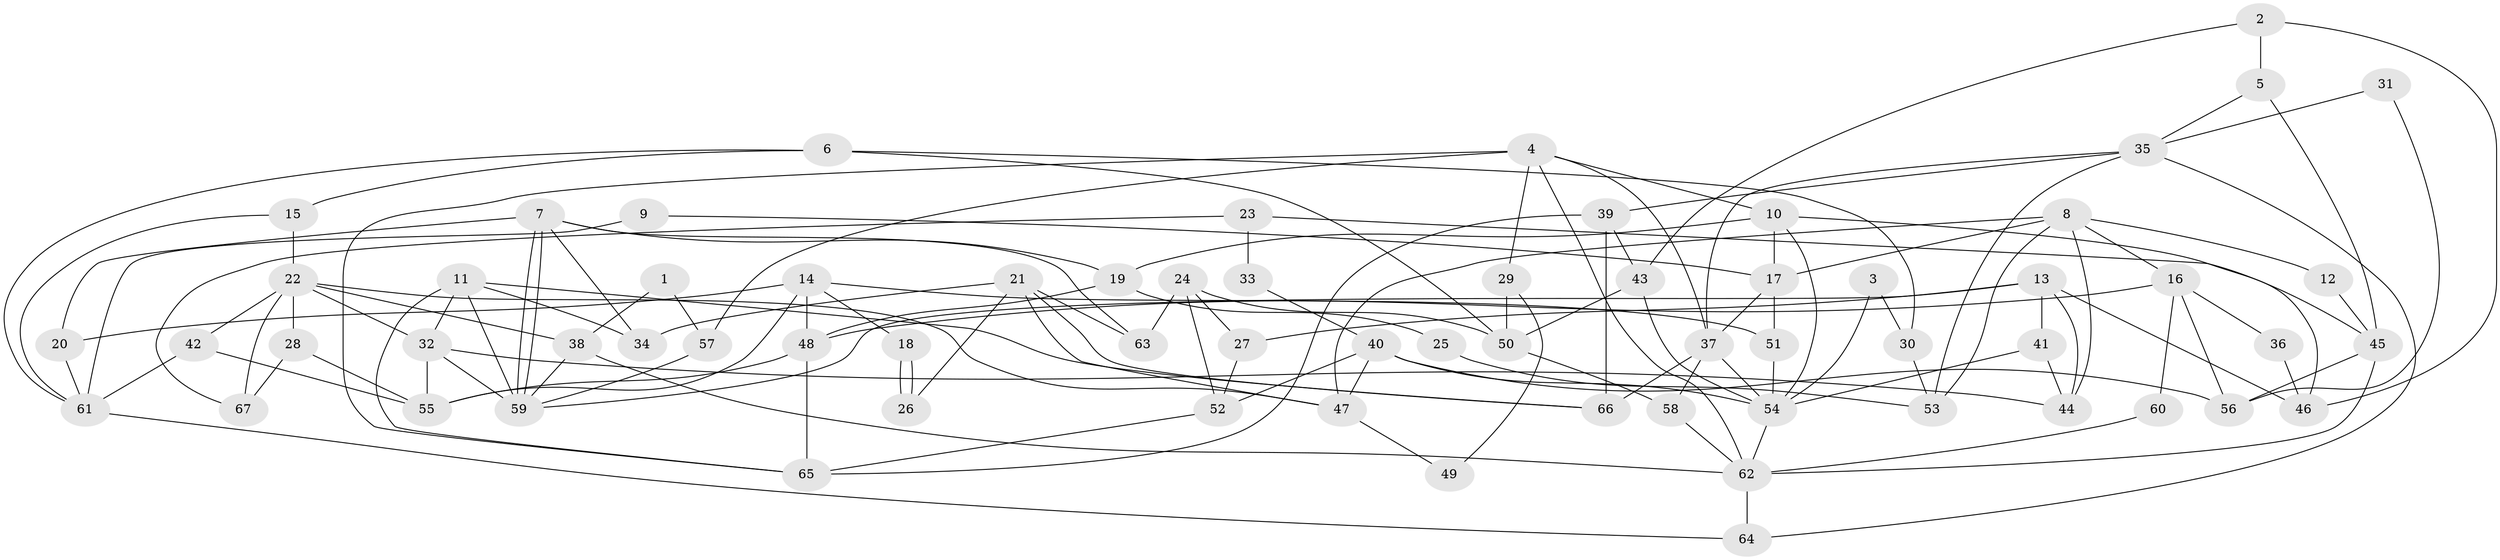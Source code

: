 // Generated by graph-tools (version 1.1) at 2025/15/03/09/25 04:15:10]
// undirected, 67 vertices, 134 edges
graph export_dot {
graph [start="1"]
  node [color=gray90,style=filled];
  1;
  2;
  3;
  4;
  5;
  6;
  7;
  8;
  9;
  10;
  11;
  12;
  13;
  14;
  15;
  16;
  17;
  18;
  19;
  20;
  21;
  22;
  23;
  24;
  25;
  26;
  27;
  28;
  29;
  30;
  31;
  32;
  33;
  34;
  35;
  36;
  37;
  38;
  39;
  40;
  41;
  42;
  43;
  44;
  45;
  46;
  47;
  48;
  49;
  50;
  51;
  52;
  53;
  54;
  55;
  56;
  57;
  58;
  59;
  60;
  61;
  62;
  63;
  64;
  65;
  66;
  67;
  1 -- 57;
  1 -- 38;
  2 -- 43;
  2 -- 46;
  2 -- 5;
  3 -- 54;
  3 -- 30;
  4 -- 65;
  4 -- 37;
  4 -- 10;
  4 -- 29;
  4 -- 57;
  4 -- 62;
  5 -- 35;
  5 -- 45;
  6 -- 15;
  6 -- 61;
  6 -- 30;
  6 -- 50;
  7 -- 59;
  7 -- 59;
  7 -- 63;
  7 -- 19;
  7 -- 20;
  7 -- 34;
  8 -- 44;
  8 -- 17;
  8 -- 12;
  8 -- 16;
  8 -- 47;
  8 -- 53;
  9 -- 17;
  9 -- 61;
  10 -- 54;
  10 -- 17;
  10 -- 19;
  10 -- 46;
  11 -- 65;
  11 -- 59;
  11 -- 32;
  11 -- 34;
  11 -- 66;
  12 -- 45;
  13 -- 41;
  13 -- 59;
  13 -- 27;
  13 -- 44;
  13 -- 46;
  14 -- 51;
  14 -- 55;
  14 -- 18;
  14 -- 20;
  14 -- 48;
  15 -- 22;
  15 -- 61;
  16 -- 48;
  16 -- 36;
  16 -- 56;
  16 -- 60;
  17 -- 37;
  17 -- 51;
  18 -- 26;
  18 -- 26;
  19 -- 25;
  19 -- 48;
  20 -- 61;
  21 -- 66;
  21 -- 34;
  21 -- 26;
  21 -- 47;
  21 -- 63;
  22 -- 32;
  22 -- 47;
  22 -- 28;
  22 -- 38;
  22 -- 42;
  22 -- 67;
  23 -- 45;
  23 -- 67;
  23 -- 33;
  24 -- 50;
  24 -- 27;
  24 -- 52;
  24 -- 63;
  25 -- 53;
  27 -- 52;
  28 -- 55;
  28 -- 67;
  29 -- 50;
  29 -- 49;
  30 -- 53;
  31 -- 56;
  31 -- 35;
  32 -- 59;
  32 -- 44;
  32 -- 55;
  33 -- 40;
  35 -- 39;
  35 -- 64;
  35 -- 37;
  35 -- 53;
  36 -- 46;
  37 -- 66;
  37 -- 54;
  37 -- 58;
  38 -- 62;
  38 -- 59;
  39 -- 65;
  39 -- 43;
  39 -- 66;
  40 -- 47;
  40 -- 54;
  40 -- 52;
  40 -- 56;
  41 -- 54;
  41 -- 44;
  42 -- 55;
  42 -- 61;
  43 -- 50;
  43 -- 54;
  45 -- 56;
  45 -- 62;
  47 -- 49;
  48 -- 55;
  48 -- 65;
  50 -- 58;
  51 -- 54;
  52 -- 65;
  54 -- 62;
  57 -- 59;
  58 -- 62;
  60 -- 62;
  61 -- 64;
  62 -- 64;
}
